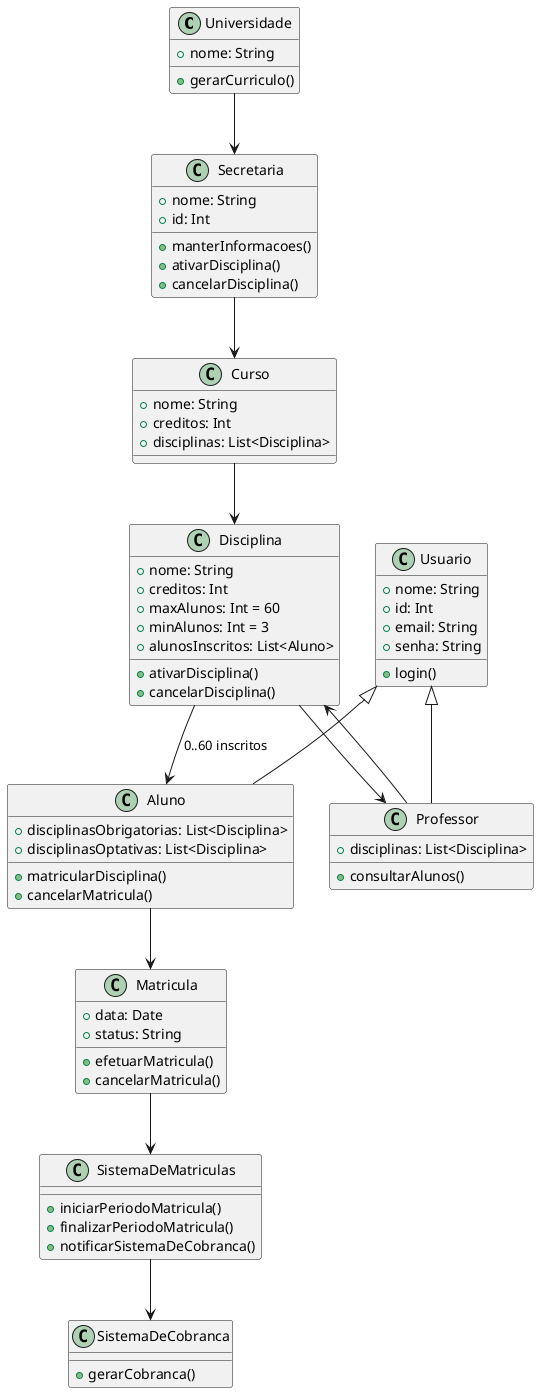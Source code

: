 @startuml

class Universidade {
  +nome: String
  +gerarCurriculo()
}

class Secretaria {
  +nome: String
  +id: Int
  +manterInformacoes()
  +ativarDisciplina()
  +cancelarDisciplina()
}

class Curso {
  +nome: String
  +creditos: Int
  +disciplinas: List<Disciplina>
}

class Disciplina {
  +nome: String
  +creditos: Int
  +maxAlunos: Int = 60
  +minAlunos: Int = 3
  +alunosInscritos: List<Aluno>
  +ativarDisciplina()
  +cancelarDisciplina()
}

class Aluno extends Usuario {
  +disciplinasObrigatorias: List<Disciplina>
  +disciplinasOptativas: List<Disciplina>
  +matricularDisciplina()
  +cancelarMatricula()
}

class Professor extends Usuario {
  +disciplinas: List<Disciplina>
  +consultarAlunos()
}

class Usuario {
  +nome: String
  +id: Int
  +email: String
  +senha: String
  +login()
}

class Matricula {
  +data: Date
  +status: String
  +efetuarMatricula()
  +cancelarMatricula()
}

class SistemaDeMatriculas {
  +iniciarPeriodoMatricula()
  +finalizarPeriodoMatricula()
  +notificarSistemaDeCobranca()
}

class SistemaDeCobranca {
  +gerarCobranca()
}

Universidade --> Secretaria
Secretaria --> Curso
Curso --> Disciplina
Disciplina --> Professor
Disciplina --> Aluno : "0..60 inscritos"
Aluno --> Matricula
Professor --> Disciplina
Matricula --> SistemaDeMatriculas
SistemaDeMatriculas --> SistemaDeCobranca

@enduml